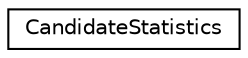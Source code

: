 digraph "Graphical Class Hierarchy"
{
 // LATEX_PDF_SIZE
  edge [fontname="Helvetica",fontsize="10",labelfontname="Helvetica",labelfontsize="10"];
  node [fontname="Helvetica",fontsize="10",shape=record];
  rankdir="LR";
  Node0 [label="CandidateStatistics",height=0.2,width=0.4,color="black", fillcolor="white", style="filled",URL="$structCandidateStatistics.html",tooltip="A structure to hold data produced during an election for a singular candidate."];
}
